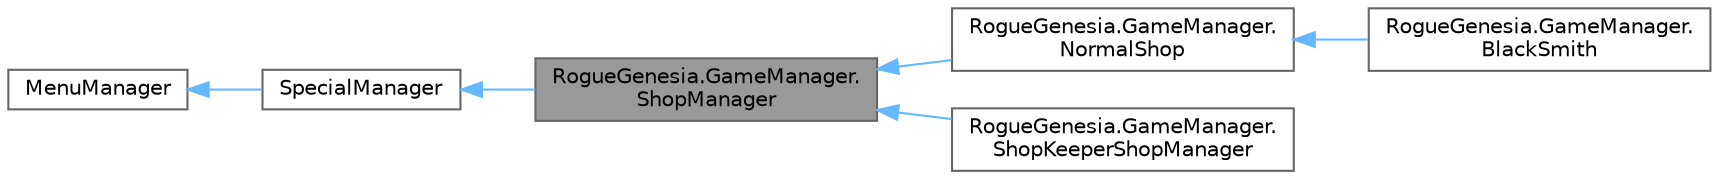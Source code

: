 digraph "RogueGenesia.GameManager.ShopManager"
{
 // LATEX_PDF_SIZE
  bgcolor="transparent";
  edge [fontname=Helvetica,fontsize=10,labelfontname=Helvetica,labelfontsize=10];
  node [fontname=Helvetica,fontsize=10,shape=box,height=0.2,width=0.4];
  rankdir="LR";
  Node1 [label="RogueGenesia.GameManager.\lShopManager",height=0.2,width=0.4,color="gray40", fillcolor="grey60", style="filled", fontcolor="black",tooltip=" "];
  Node2 -> Node1 [dir="back",color="steelblue1",style="solid"];
  Node2 [label="SpecialManager",height=0.2,width=0.4,color="gray40", fillcolor="white", style="filled",URL="$class_rogue_genesia_1_1_game_manager_1_1_special_manager.html",tooltip=" "];
  Node3 -> Node2 [dir="back",color="steelblue1",style="solid"];
  Node3 [label="MenuManager",height=0.2,width=0.4,color="gray40", fillcolor="white", style="filled",tooltip=" "];
  Node1 -> Node4 [dir="back",color="steelblue1",style="solid"];
  Node4 [label="RogueGenesia.GameManager.\lNormalShop",height=0.2,width=0.4,color="gray40", fillcolor="white", style="filled",URL="$class_rogue_genesia_1_1_game_manager_1_1_normal_shop.html",tooltip=" "];
  Node4 -> Node5 [dir="back",color="steelblue1",style="solid"];
  Node5 [label="RogueGenesia.GameManager.\lBlackSmith",height=0.2,width=0.4,color="gray40", fillcolor="white", style="filled",URL="$class_rogue_genesia_1_1_game_manager_1_1_black_smith.html",tooltip=" "];
  Node1 -> Node6 [dir="back",color="steelblue1",style="solid"];
  Node6 [label="RogueGenesia.GameManager.\lShopKeeperShopManager",height=0.2,width=0.4,color="gray40", fillcolor="white", style="filled",URL="$class_rogue_genesia_1_1_game_manager_1_1_shop_keeper_shop_manager.html",tooltip=" "];
}
